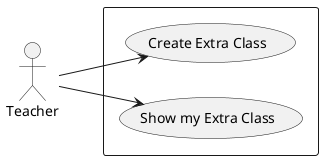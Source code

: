 @startuml
actor Teacher
left to right direction
rectangle {
  usecase "Create Extra Class" as UC1
  usecase "Show my Extra Class" as UC2
}

Teacher --> UC1
Teacher --> UC2

@enduml
